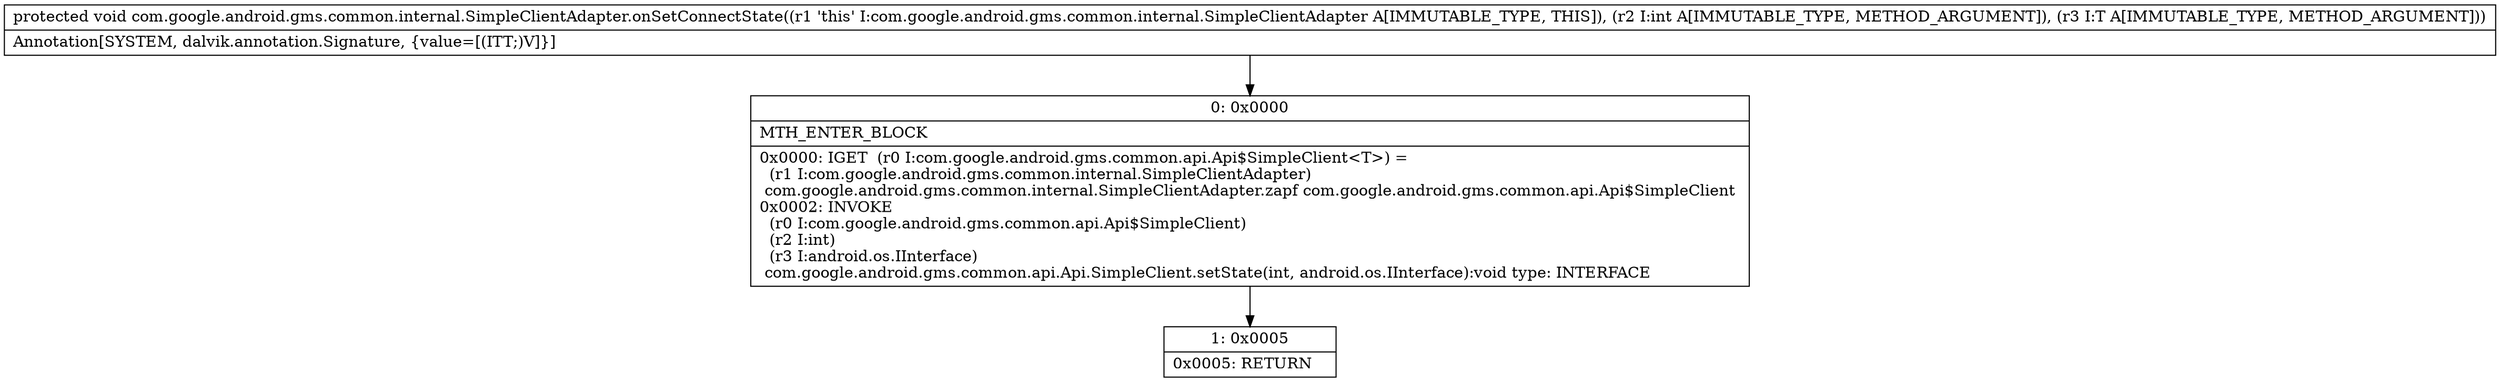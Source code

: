 digraph "CFG forcom.google.android.gms.common.internal.SimpleClientAdapter.onSetConnectState(ILandroid\/os\/IInterface;)V" {
Node_0 [shape=record,label="{0\:\ 0x0000|MTH_ENTER_BLOCK\l|0x0000: IGET  (r0 I:com.google.android.gms.common.api.Api$SimpleClient\<T\>) = \l  (r1 I:com.google.android.gms.common.internal.SimpleClientAdapter)\l com.google.android.gms.common.internal.SimpleClientAdapter.zapf com.google.android.gms.common.api.Api$SimpleClient \l0x0002: INVOKE  \l  (r0 I:com.google.android.gms.common.api.Api$SimpleClient)\l  (r2 I:int)\l  (r3 I:android.os.IInterface)\l com.google.android.gms.common.api.Api.SimpleClient.setState(int, android.os.IInterface):void type: INTERFACE \l}"];
Node_1 [shape=record,label="{1\:\ 0x0005|0x0005: RETURN   \l}"];
MethodNode[shape=record,label="{protected void com.google.android.gms.common.internal.SimpleClientAdapter.onSetConnectState((r1 'this' I:com.google.android.gms.common.internal.SimpleClientAdapter A[IMMUTABLE_TYPE, THIS]), (r2 I:int A[IMMUTABLE_TYPE, METHOD_ARGUMENT]), (r3 I:T A[IMMUTABLE_TYPE, METHOD_ARGUMENT]))  | Annotation[SYSTEM, dalvik.annotation.Signature, \{value=[(ITT;)V]\}]\l}"];
MethodNode -> Node_0;
Node_0 -> Node_1;
}

